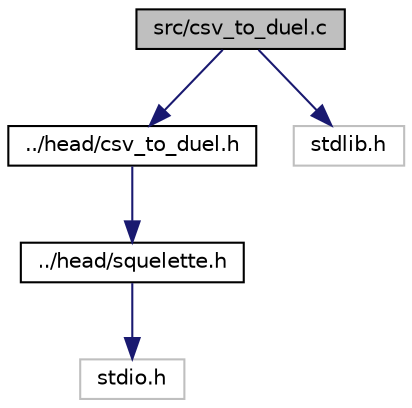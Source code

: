 digraph "src/csv_to_duel.c"
{
  edge [fontname="Helvetica",fontsize="10",labelfontname="Helvetica",labelfontsize="10"];
  node [fontname="Helvetica",fontsize="10",shape=record];
  Node0 [label="src/csv_to_duel.c",height=0.2,width=0.4,color="black", fillcolor="grey75", style="filled", fontcolor="black"];
  Node0 -> Node1 [color="midnightblue",fontsize="10",style="solid",fontname="Helvetica"];
  Node1 [label="../head/csv_to_duel.h",height=0.2,width=0.4,color="black", fillcolor="white", style="filled",URL="$csv__to__duel_8h.html",tooltip="Déclare les fonctions permettant de transformer une structure t_mat_char_star_dyn en structure t_due..."];
  Node1 -> Node2 [color="midnightblue",fontsize="10",style="solid",fontname="Helvetica"];
  Node2 [label="../head/squelette.h",height=0.2,width=0.4,color="black", fillcolor="white", style="filled",URL="$squelette_8h.html",tooltip="Déclare un enssemble de types (tableaux/matrices de caractère/entiers) ainsi que les fonctions perm..."];
  Node2 -> Node3 [color="midnightblue",fontsize="10",style="solid",fontname="Helvetica"];
  Node3 [label="stdio.h",height=0.2,width=0.4,color="grey75", fillcolor="white", style="filled"];
  Node0 -> Node4 [color="midnightblue",fontsize="10",style="solid",fontname="Helvetica"];
  Node4 [label="stdlib.h",height=0.2,width=0.4,color="grey75", fillcolor="white", style="filled"];
}
